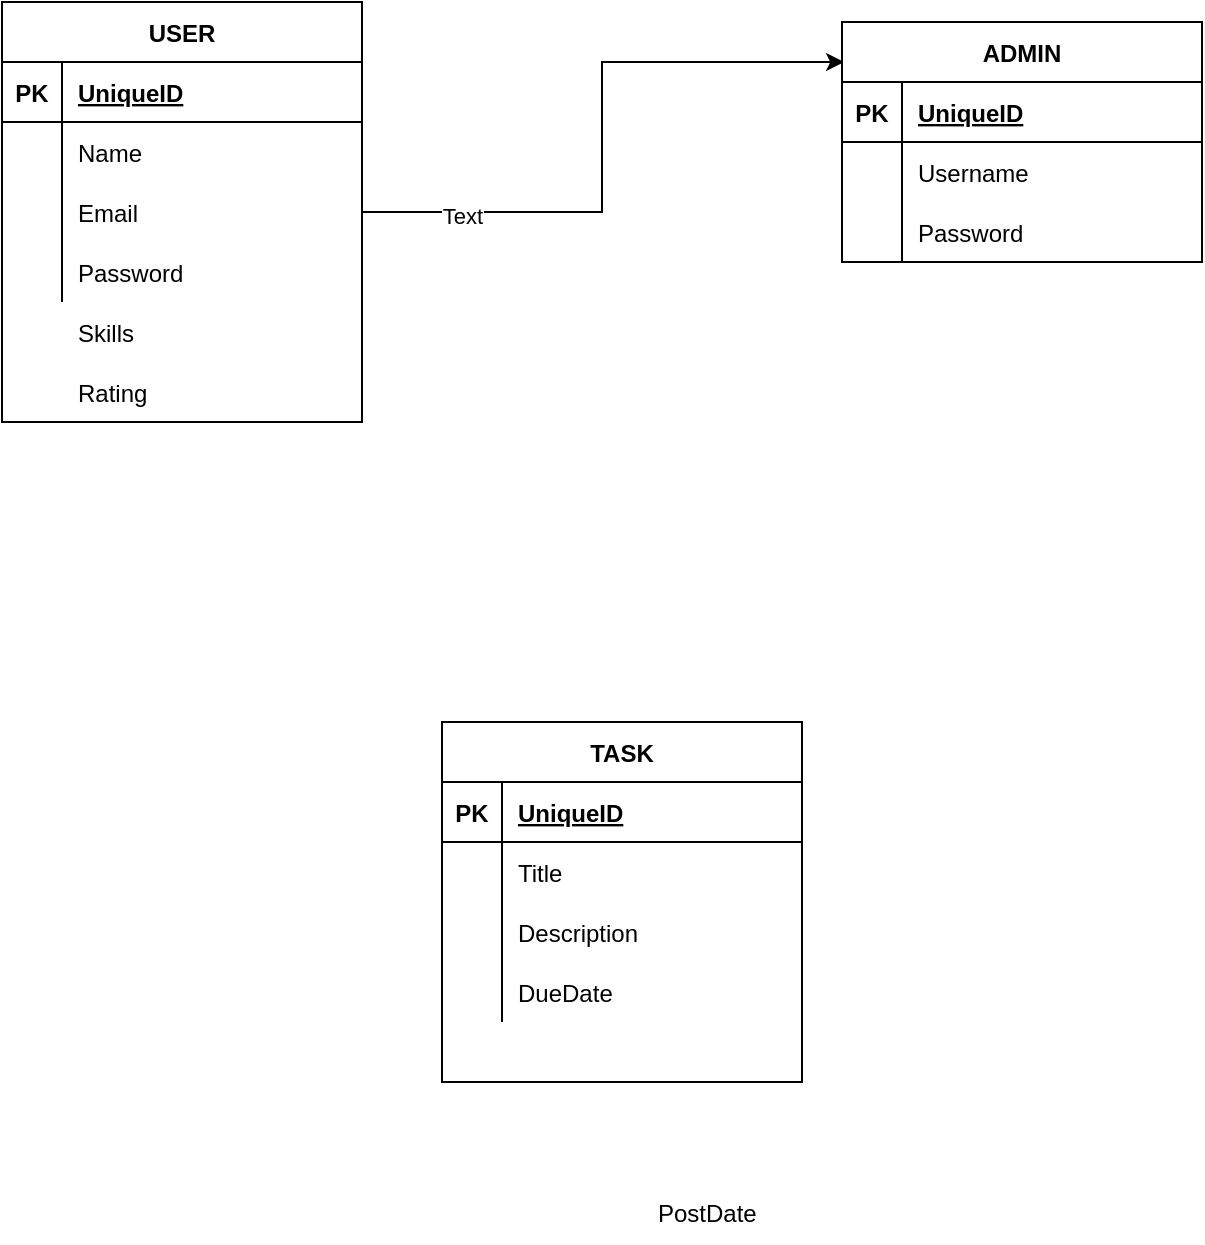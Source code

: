 <mxfile version="20.3.6" type="gitlab">
  <diagram id="cNjoJb3xCbdc75B7nKFs" name="Page-1">
    <mxGraphModel dx="1662" dy="805" grid="1" gridSize="10" guides="1" tooltips="1" connect="1" arrows="1" fold="1" page="1" pageScale="1" pageWidth="850" pageHeight="1100" math="0" shadow="0">
      <root>
        <mxCell id="0" />
        <mxCell id="1" parent="0" />
        <mxCell id="9ZRUXakyGqi-DYFqGIda-40" style="edgeStyle=orthogonalEdgeStyle;rounded=0;orthogonalLoop=1;jettySize=auto;html=1;entryX=0.006;entryY=0.167;entryDx=0;entryDy=0;entryPerimeter=0;" edge="1" parent="1" source="CP-2H9inPgZGe5vY07QO-1" target="9ZRUXakyGqi-DYFqGIda-7">
          <mxGeometry relative="1" as="geometry" />
        </mxCell>
        <mxCell id="9ZRUXakyGqi-DYFqGIda-41" value="Text" style="edgeLabel;html=1;align=center;verticalAlign=middle;resizable=0;points=[];" vertex="1" connectable="0" parent="9ZRUXakyGqi-DYFqGIda-40">
          <mxGeometry x="-0.684" y="-2" relative="1" as="geometry">
            <mxPoint as="offset" />
          </mxGeometry>
        </mxCell>
        <mxCell id="CP-2H9inPgZGe5vY07QO-1" value="USER" style="shape=table;startSize=30;container=1;collapsible=1;childLayout=tableLayout;fixedRows=1;rowLines=0;fontStyle=1;align=center;resizeLast=1;" parent="1" vertex="1">
          <mxGeometry x="80" y="140" width="180" height="210" as="geometry" />
        </mxCell>
        <mxCell id="CP-2H9inPgZGe5vY07QO-2" value="" style="shape=tableRow;horizontal=0;startSize=0;swimlaneHead=0;swimlaneBody=0;fillColor=none;collapsible=0;dropTarget=0;points=[[0,0.5],[1,0.5]];portConstraint=eastwest;top=0;left=0;right=0;bottom=1;" parent="CP-2H9inPgZGe5vY07QO-1" vertex="1">
          <mxGeometry y="30" width="180" height="30" as="geometry" />
        </mxCell>
        <mxCell id="CP-2H9inPgZGe5vY07QO-3" value="PK" style="shape=partialRectangle;connectable=0;fillColor=none;top=0;left=0;bottom=0;right=0;fontStyle=1;overflow=hidden;" parent="CP-2H9inPgZGe5vY07QO-2" vertex="1">
          <mxGeometry width="30" height="30" as="geometry">
            <mxRectangle width="30" height="30" as="alternateBounds" />
          </mxGeometry>
        </mxCell>
        <mxCell id="CP-2H9inPgZGe5vY07QO-4" value="UniqueID" style="shape=partialRectangle;connectable=0;fillColor=none;top=0;left=0;bottom=0;right=0;align=left;spacingLeft=6;fontStyle=5;overflow=hidden;" parent="CP-2H9inPgZGe5vY07QO-2" vertex="1">
          <mxGeometry x="30" width="150" height="30" as="geometry">
            <mxRectangle width="150" height="30" as="alternateBounds" />
          </mxGeometry>
        </mxCell>
        <mxCell id="CP-2H9inPgZGe5vY07QO-5" value="" style="shape=tableRow;horizontal=0;startSize=0;swimlaneHead=0;swimlaneBody=0;fillColor=none;collapsible=0;dropTarget=0;points=[[0,0.5],[1,0.5]];portConstraint=eastwest;top=0;left=0;right=0;bottom=0;" parent="CP-2H9inPgZGe5vY07QO-1" vertex="1">
          <mxGeometry y="60" width="180" height="30" as="geometry" />
        </mxCell>
        <mxCell id="CP-2H9inPgZGe5vY07QO-6" value="" style="shape=partialRectangle;connectable=0;fillColor=none;top=0;left=0;bottom=0;right=0;editable=1;overflow=hidden;" parent="CP-2H9inPgZGe5vY07QO-5" vertex="1">
          <mxGeometry width="30" height="30" as="geometry">
            <mxRectangle width="30" height="30" as="alternateBounds" />
          </mxGeometry>
        </mxCell>
        <mxCell id="CP-2H9inPgZGe5vY07QO-7" value="Name" style="shape=partialRectangle;connectable=0;fillColor=none;top=0;left=0;bottom=0;right=0;align=left;spacingLeft=6;overflow=hidden;" parent="CP-2H9inPgZGe5vY07QO-5" vertex="1">
          <mxGeometry x="30" width="150" height="30" as="geometry">
            <mxRectangle width="150" height="30" as="alternateBounds" />
          </mxGeometry>
        </mxCell>
        <mxCell id="CP-2H9inPgZGe5vY07QO-8" value="" style="shape=tableRow;horizontal=0;startSize=0;swimlaneHead=0;swimlaneBody=0;fillColor=none;collapsible=0;dropTarget=0;points=[[0,0.5],[1,0.5]];portConstraint=eastwest;top=0;left=0;right=0;bottom=0;" parent="CP-2H9inPgZGe5vY07QO-1" vertex="1">
          <mxGeometry y="90" width="180" height="30" as="geometry" />
        </mxCell>
        <mxCell id="CP-2H9inPgZGe5vY07QO-9" value="" style="shape=partialRectangle;connectable=0;fillColor=none;top=0;left=0;bottom=0;right=0;editable=1;overflow=hidden;" parent="CP-2H9inPgZGe5vY07QO-8" vertex="1">
          <mxGeometry width="30" height="30" as="geometry">
            <mxRectangle width="30" height="30" as="alternateBounds" />
          </mxGeometry>
        </mxCell>
        <mxCell id="CP-2H9inPgZGe5vY07QO-10" value="Email" style="shape=partialRectangle;connectable=0;fillColor=none;top=0;left=0;bottom=0;right=0;align=left;spacingLeft=6;overflow=hidden;" parent="CP-2H9inPgZGe5vY07QO-8" vertex="1">
          <mxGeometry x="30" width="150" height="30" as="geometry">
            <mxRectangle width="150" height="30" as="alternateBounds" />
          </mxGeometry>
        </mxCell>
        <mxCell id="CP-2H9inPgZGe5vY07QO-11" value="" style="shape=tableRow;horizontal=0;startSize=0;swimlaneHead=0;swimlaneBody=0;fillColor=none;collapsible=0;dropTarget=0;points=[[0,0.5],[1,0.5]];portConstraint=eastwest;top=0;left=0;right=0;bottom=0;" parent="CP-2H9inPgZGe5vY07QO-1" vertex="1">
          <mxGeometry y="120" width="180" height="30" as="geometry" />
        </mxCell>
        <mxCell id="CP-2H9inPgZGe5vY07QO-12" value="" style="shape=partialRectangle;connectable=0;fillColor=none;top=0;left=0;bottom=0;right=0;editable=1;overflow=hidden;" parent="CP-2H9inPgZGe5vY07QO-11" vertex="1">
          <mxGeometry width="30" height="30" as="geometry">
            <mxRectangle width="30" height="30" as="alternateBounds" />
          </mxGeometry>
        </mxCell>
        <mxCell id="CP-2H9inPgZGe5vY07QO-13" value="Password" style="shape=partialRectangle;connectable=0;fillColor=none;top=0;left=0;bottom=0;right=0;align=left;spacingLeft=6;overflow=hidden;" parent="CP-2H9inPgZGe5vY07QO-11" vertex="1">
          <mxGeometry x="30" width="150" height="30" as="geometry">
            <mxRectangle width="150" height="30" as="alternateBounds" />
          </mxGeometry>
        </mxCell>
        <mxCell id="9ZRUXakyGqi-DYFqGIda-1" value="" style="shape=tableRow;horizontal=0;startSize=0;swimlaneHead=0;swimlaneBody=0;fillColor=none;collapsible=0;dropTarget=0;points=[[0,0.5],[1,0.5]];portConstraint=eastwest;top=0;left=0;right=0;bottom=0;" vertex="1" parent="1">
          <mxGeometry x="80" y="290" width="180" height="30" as="geometry" />
        </mxCell>
        <mxCell id="9ZRUXakyGqi-DYFqGIda-2" value="" style="shape=partialRectangle;connectable=0;fillColor=none;top=0;left=0;bottom=0;right=0;editable=1;overflow=hidden;" vertex="1" parent="9ZRUXakyGqi-DYFqGIda-1">
          <mxGeometry width="30" height="30" as="geometry">
            <mxRectangle width="30" height="30" as="alternateBounds" />
          </mxGeometry>
        </mxCell>
        <mxCell id="9ZRUXakyGqi-DYFqGIda-3" value="Skills" style="shape=partialRectangle;connectable=0;fillColor=none;top=0;left=0;bottom=0;right=0;align=left;spacingLeft=6;overflow=hidden;" vertex="1" parent="9ZRUXakyGqi-DYFqGIda-1">
          <mxGeometry x="30" width="150" height="30" as="geometry">
            <mxRectangle width="150" height="30" as="alternateBounds" />
          </mxGeometry>
        </mxCell>
        <mxCell id="9ZRUXakyGqi-DYFqGIda-4" value="" style="shape=tableRow;horizontal=0;startSize=0;swimlaneHead=0;swimlaneBody=0;fillColor=none;collapsible=0;dropTarget=0;points=[[0,0.5],[1,0.5]];portConstraint=eastwest;top=0;left=0;right=0;bottom=0;" vertex="1" parent="1">
          <mxGeometry x="80" y="320" width="180" height="30" as="geometry" />
        </mxCell>
        <mxCell id="9ZRUXakyGqi-DYFqGIda-5" value="" style="shape=partialRectangle;connectable=0;fillColor=none;top=0;left=0;bottom=0;right=0;editable=1;overflow=hidden;" vertex="1" parent="9ZRUXakyGqi-DYFqGIda-4">
          <mxGeometry width="30" height="30" as="geometry">
            <mxRectangle width="30" height="30" as="alternateBounds" />
          </mxGeometry>
        </mxCell>
        <mxCell id="9ZRUXakyGqi-DYFqGIda-6" value="Rating" style="shape=partialRectangle;connectable=0;fillColor=none;top=0;left=0;bottom=0;right=0;align=left;spacingLeft=6;overflow=hidden;" vertex="1" parent="9ZRUXakyGqi-DYFqGIda-4">
          <mxGeometry x="30" width="150" height="30" as="geometry">
            <mxRectangle width="150" height="30" as="alternateBounds" />
          </mxGeometry>
        </mxCell>
        <mxCell id="9ZRUXakyGqi-DYFqGIda-7" value="ADMIN" style="shape=table;startSize=30;container=1;collapsible=1;childLayout=tableLayout;fixedRows=1;rowLines=0;fontStyle=1;align=center;resizeLast=1;" vertex="1" parent="1">
          <mxGeometry x="500" y="150" width="180" height="120" as="geometry" />
        </mxCell>
        <mxCell id="9ZRUXakyGqi-DYFqGIda-8" value="" style="shape=tableRow;horizontal=0;startSize=0;swimlaneHead=0;swimlaneBody=0;fillColor=none;collapsible=0;dropTarget=0;points=[[0,0.5],[1,0.5]];portConstraint=eastwest;top=0;left=0;right=0;bottom=1;" vertex="1" parent="9ZRUXakyGqi-DYFqGIda-7">
          <mxGeometry y="30" width="180" height="30" as="geometry" />
        </mxCell>
        <mxCell id="9ZRUXakyGqi-DYFqGIda-9" value="PK" style="shape=partialRectangle;connectable=0;fillColor=none;top=0;left=0;bottom=0;right=0;fontStyle=1;overflow=hidden;" vertex="1" parent="9ZRUXakyGqi-DYFqGIda-8">
          <mxGeometry width="30" height="30" as="geometry">
            <mxRectangle width="30" height="30" as="alternateBounds" />
          </mxGeometry>
        </mxCell>
        <mxCell id="9ZRUXakyGqi-DYFqGIda-10" value="UniqueID" style="shape=partialRectangle;connectable=0;fillColor=none;top=0;left=0;bottom=0;right=0;align=left;spacingLeft=6;fontStyle=5;overflow=hidden;" vertex="1" parent="9ZRUXakyGqi-DYFqGIda-8">
          <mxGeometry x="30" width="150" height="30" as="geometry">
            <mxRectangle width="150" height="30" as="alternateBounds" />
          </mxGeometry>
        </mxCell>
        <mxCell id="9ZRUXakyGqi-DYFqGIda-11" value="" style="shape=tableRow;horizontal=0;startSize=0;swimlaneHead=0;swimlaneBody=0;fillColor=none;collapsible=0;dropTarget=0;points=[[0,0.5],[1,0.5]];portConstraint=eastwest;top=0;left=0;right=0;bottom=0;" vertex="1" parent="9ZRUXakyGqi-DYFqGIda-7">
          <mxGeometry y="60" width="180" height="30" as="geometry" />
        </mxCell>
        <mxCell id="9ZRUXakyGqi-DYFqGIda-12" value="" style="shape=partialRectangle;connectable=0;fillColor=none;top=0;left=0;bottom=0;right=0;editable=1;overflow=hidden;" vertex="1" parent="9ZRUXakyGqi-DYFqGIda-11">
          <mxGeometry width="30" height="30" as="geometry">
            <mxRectangle width="30" height="30" as="alternateBounds" />
          </mxGeometry>
        </mxCell>
        <mxCell id="9ZRUXakyGqi-DYFqGIda-13" value="Username" style="shape=partialRectangle;connectable=0;fillColor=none;top=0;left=0;bottom=0;right=0;align=left;spacingLeft=6;overflow=hidden;" vertex="1" parent="9ZRUXakyGqi-DYFqGIda-11">
          <mxGeometry x="30" width="150" height="30" as="geometry">
            <mxRectangle width="150" height="30" as="alternateBounds" />
          </mxGeometry>
        </mxCell>
        <mxCell id="9ZRUXakyGqi-DYFqGIda-14" value="" style="shape=tableRow;horizontal=0;startSize=0;swimlaneHead=0;swimlaneBody=0;fillColor=none;collapsible=0;dropTarget=0;points=[[0,0.5],[1,0.5]];portConstraint=eastwest;top=0;left=0;right=0;bottom=0;" vertex="1" parent="9ZRUXakyGqi-DYFqGIda-7">
          <mxGeometry y="90" width="180" height="30" as="geometry" />
        </mxCell>
        <mxCell id="9ZRUXakyGqi-DYFqGIda-15" value="" style="shape=partialRectangle;connectable=0;fillColor=none;top=0;left=0;bottom=0;right=0;editable=1;overflow=hidden;" vertex="1" parent="9ZRUXakyGqi-DYFqGIda-14">
          <mxGeometry width="30" height="30" as="geometry">
            <mxRectangle width="30" height="30" as="alternateBounds" />
          </mxGeometry>
        </mxCell>
        <mxCell id="9ZRUXakyGqi-DYFqGIda-16" value="Password" style="shape=partialRectangle;connectable=0;fillColor=none;top=0;left=0;bottom=0;right=0;align=left;spacingLeft=6;overflow=hidden;" vertex="1" parent="9ZRUXakyGqi-DYFqGIda-14">
          <mxGeometry x="30" width="150" height="30" as="geometry">
            <mxRectangle width="150" height="30" as="alternateBounds" />
          </mxGeometry>
        </mxCell>
        <mxCell id="9ZRUXakyGqi-DYFqGIda-24" value="TASK" style="shape=table;startSize=30;container=1;collapsible=1;childLayout=tableLayout;fixedRows=1;rowLines=0;fontStyle=1;align=center;resizeLast=1;" vertex="1" parent="1">
          <mxGeometry x="300" y="500" width="180" height="180" as="geometry" />
        </mxCell>
        <mxCell id="9ZRUXakyGqi-DYFqGIda-25" value="" style="shape=tableRow;horizontal=0;startSize=0;swimlaneHead=0;swimlaneBody=0;fillColor=none;collapsible=0;dropTarget=0;points=[[0,0.5],[1,0.5]];portConstraint=eastwest;top=0;left=0;right=0;bottom=1;" vertex="1" parent="9ZRUXakyGqi-DYFqGIda-24">
          <mxGeometry y="30" width="180" height="30" as="geometry" />
        </mxCell>
        <mxCell id="9ZRUXakyGqi-DYFqGIda-26" value="PK" style="shape=partialRectangle;connectable=0;fillColor=none;top=0;left=0;bottom=0;right=0;fontStyle=1;overflow=hidden;" vertex="1" parent="9ZRUXakyGqi-DYFqGIda-25">
          <mxGeometry width="30" height="30" as="geometry">
            <mxRectangle width="30" height="30" as="alternateBounds" />
          </mxGeometry>
        </mxCell>
        <mxCell id="9ZRUXakyGqi-DYFqGIda-27" value="UniqueID" style="shape=partialRectangle;connectable=0;fillColor=none;top=0;left=0;bottom=0;right=0;align=left;spacingLeft=6;fontStyle=5;overflow=hidden;" vertex="1" parent="9ZRUXakyGqi-DYFqGIda-25">
          <mxGeometry x="30" width="150" height="30" as="geometry">
            <mxRectangle width="150" height="30" as="alternateBounds" />
          </mxGeometry>
        </mxCell>
        <mxCell id="9ZRUXakyGqi-DYFqGIda-28" value="" style="shape=tableRow;horizontal=0;startSize=0;swimlaneHead=0;swimlaneBody=0;fillColor=none;collapsible=0;dropTarget=0;points=[[0,0.5],[1,0.5]];portConstraint=eastwest;top=0;left=0;right=0;bottom=0;" vertex="1" parent="9ZRUXakyGqi-DYFqGIda-24">
          <mxGeometry y="60" width="180" height="30" as="geometry" />
        </mxCell>
        <mxCell id="9ZRUXakyGqi-DYFqGIda-29" value="" style="shape=partialRectangle;connectable=0;fillColor=none;top=0;left=0;bottom=0;right=0;editable=1;overflow=hidden;" vertex="1" parent="9ZRUXakyGqi-DYFqGIda-28">
          <mxGeometry width="30" height="30" as="geometry">
            <mxRectangle width="30" height="30" as="alternateBounds" />
          </mxGeometry>
        </mxCell>
        <mxCell id="9ZRUXakyGqi-DYFqGIda-30" value="Title" style="shape=partialRectangle;connectable=0;fillColor=none;top=0;left=0;bottom=0;right=0;align=left;spacingLeft=6;overflow=hidden;" vertex="1" parent="9ZRUXakyGqi-DYFqGIda-28">
          <mxGeometry x="30" width="150" height="30" as="geometry">
            <mxRectangle width="150" height="30" as="alternateBounds" />
          </mxGeometry>
        </mxCell>
        <mxCell id="9ZRUXakyGqi-DYFqGIda-31" value="" style="shape=tableRow;horizontal=0;startSize=0;swimlaneHead=0;swimlaneBody=0;fillColor=none;collapsible=0;dropTarget=0;points=[[0,0.5],[1,0.5]];portConstraint=eastwest;top=0;left=0;right=0;bottom=0;" vertex="1" parent="9ZRUXakyGqi-DYFqGIda-24">
          <mxGeometry y="90" width="180" height="30" as="geometry" />
        </mxCell>
        <mxCell id="9ZRUXakyGqi-DYFqGIda-32" value="" style="shape=partialRectangle;connectable=0;fillColor=none;top=0;left=0;bottom=0;right=0;editable=1;overflow=hidden;" vertex="1" parent="9ZRUXakyGqi-DYFqGIda-31">
          <mxGeometry width="30" height="30" as="geometry">
            <mxRectangle width="30" height="30" as="alternateBounds" />
          </mxGeometry>
        </mxCell>
        <mxCell id="9ZRUXakyGqi-DYFqGIda-33" value="Description" style="shape=partialRectangle;connectable=0;fillColor=none;top=0;left=0;bottom=0;right=0;align=left;spacingLeft=6;overflow=hidden;" vertex="1" parent="9ZRUXakyGqi-DYFqGIda-31">
          <mxGeometry x="30" width="150" height="30" as="geometry">
            <mxRectangle width="150" height="30" as="alternateBounds" />
          </mxGeometry>
        </mxCell>
        <mxCell id="9ZRUXakyGqi-DYFqGIda-34" value="" style="shape=tableRow;horizontal=0;startSize=0;swimlaneHead=0;swimlaneBody=0;fillColor=none;collapsible=0;dropTarget=0;points=[[0,0.5],[1,0.5]];portConstraint=eastwest;top=0;left=0;right=0;bottom=0;" vertex="1" parent="9ZRUXakyGqi-DYFqGIda-24">
          <mxGeometry y="120" width="180" height="30" as="geometry" />
        </mxCell>
        <mxCell id="9ZRUXakyGqi-DYFqGIda-35" value="" style="shape=partialRectangle;connectable=0;fillColor=none;top=0;left=0;bottom=0;right=0;editable=1;overflow=hidden;" vertex="1" parent="9ZRUXakyGqi-DYFqGIda-34">
          <mxGeometry width="30" height="30" as="geometry">
            <mxRectangle width="30" height="30" as="alternateBounds" />
          </mxGeometry>
        </mxCell>
        <mxCell id="9ZRUXakyGqi-DYFqGIda-36" value="DueDate" style="shape=partialRectangle;connectable=0;fillColor=none;top=0;left=0;bottom=0;right=0;align=left;spacingLeft=6;overflow=hidden;" vertex="1" parent="9ZRUXakyGqi-DYFqGIda-34">
          <mxGeometry x="30" width="150" height="30" as="geometry">
            <mxRectangle width="150" height="30" as="alternateBounds" />
          </mxGeometry>
        </mxCell>
        <mxCell id="9ZRUXakyGqi-DYFqGIda-37" value="" style="shape=tableRow;horizontal=0;startSize=0;swimlaneHead=0;swimlaneBody=0;fillColor=none;collapsible=0;dropTarget=0;points=[[0,0.5],[1,0.5]];portConstraint=eastwest;top=0;left=0;right=0;bottom=0;" vertex="1" parent="1">
          <mxGeometry x="370" y="730" width="180" height="30" as="geometry" />
        </mxCell>
        <mxCell id="9ZRUXakyGqi-DYFqGIda-38" value="" style="shape=partialRectangle;connectable=0;fillColor=none;top=0;left=0;bottom=0;right=0;editable=1;overflow=hidden;" vertex="1" parent="9ZRUXakyGqi-DYFqGIda-37">
          <mxGeometry width="30" height="30" as="geometry">
            <mxRectangle width="30" height="30" as="alternateBounds" />
          </mxGeometry>
        </mxCell>
        <mxCell id="9ZRUXakyGqi-DYFqGIda-39" value="PostDate" style="shape=partialRectangle;connectable=0;fillColor=none;top=0;left=0;bottom=0;right=0;align=left;spacingLeft=6;overflow=hidden;" vertex="1" parent="9ZRUXakyGqi-DYFqGIda-37">
          <mxGeometry x="30" width="150" height="30" as="geometry">
            <mxRectangle width="150" height="30" as="alternateBounds" />
          </mxGeometry>
        </mxCell>
      </root>
    </mxGraphModel>
  </diagram>
</mxfile>
